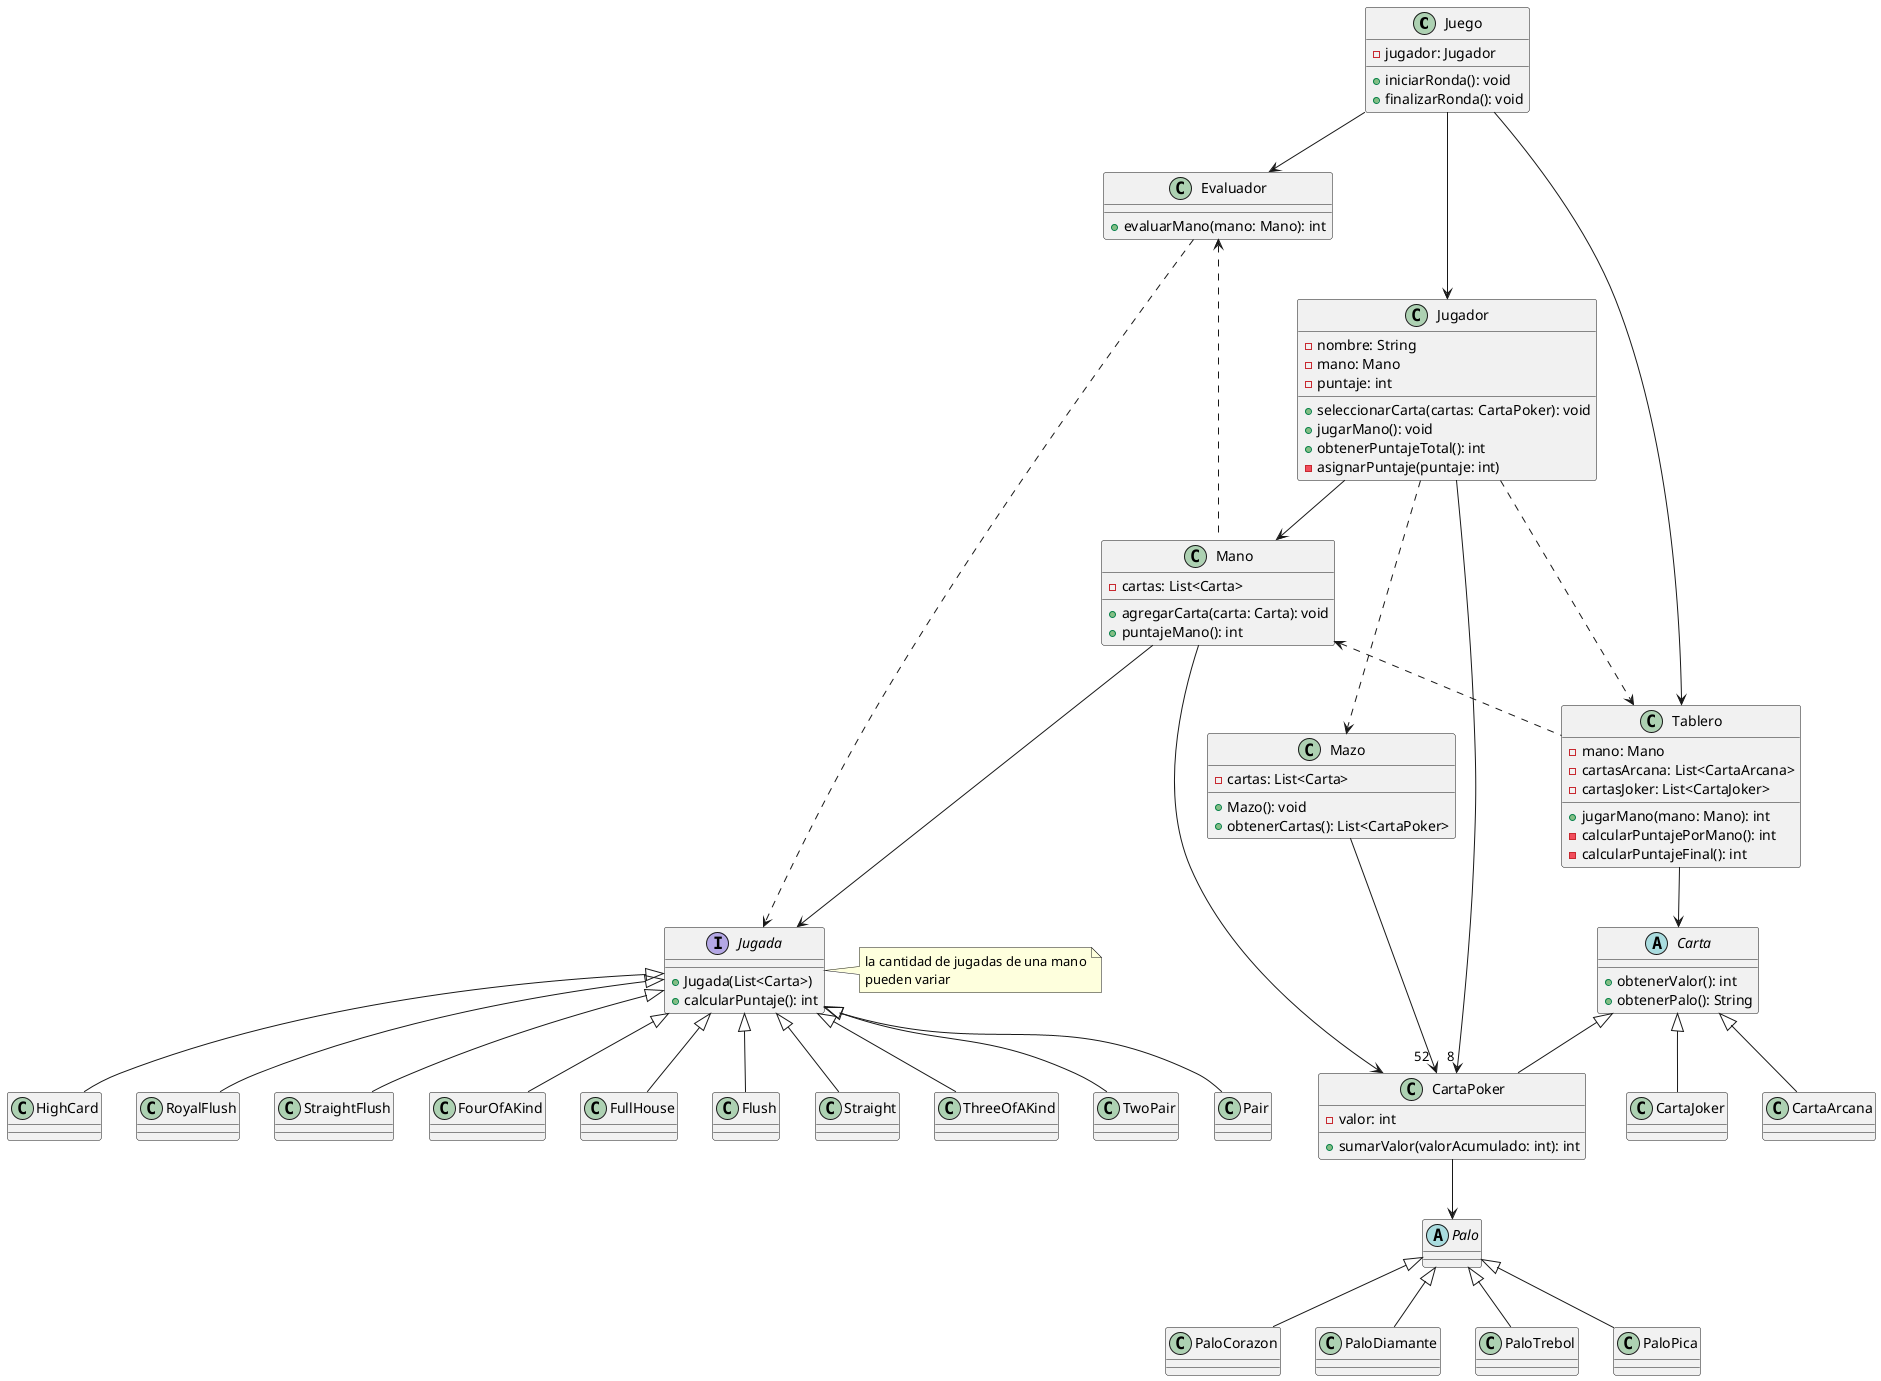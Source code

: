 @startuml
class Juego {
    - jugador: Jugador
    + iniciarRonda(): void
    + finalizarRonda(): void
}

class Jugador {
    - nombre: String
    - mano: Mano
    - puntaje: int

    +seleccionarCarta(cartas: CartaPoker): void
    +jugarMano(): void
    + obtenerPuntajeTotal(): int
/'
    + obtenerMano(): Mano
'/
    - asignarPuntaje(puntaje: int)

}

class Mano {
    - cartas: List<Carta>
    + agregarCarta(carta: Carta): void
    + puntajeMano(): int
}

abstract class Carta {

    + obtenerValor(): int
    + obtenerPalo(): String
}

class CartaPoker extends Carta{
    - valor: int
    +sumarValor(valorAcumulado: int): int
}

class CartaArcana extends Carta{
}

class CartaJoker extends Carta{
}

class Evaluador {
    + evaluarMano(mano: Mano): int
}

interface Jugada{
    +Jugada(List<Carta>)
    +calcularPuntaje(): int
}


class RoyalFlush extends Jugada{
}

class StraightFlush extends Jugada{
}

class FourOfAKind extends Jugada{
}

class FullHouse extends Jugada{
}

class Flush extends Jugada{
}

class Straight extends Jugada{
}

class ThreeOfAKind extends Jugada{
}

class TwoPair extends Jugada{
}

class Pair extends Jugada{
}

class HighCard extends Jugada{
}


abstract class Palo{
}

class PaloCorazon extends Palo{
}

class PaloDiamante extends Palo{
}

class PaloTrebol extends Palo{
}

class PaloPica extends Palo{
}

class Mazo{
    - cartas: List<Carta>
    +Mazo(): void
    +obtenerCartas(): List<CartaPoker>
}

class Tablero {
    - mano: Mano
    - cartasArcana: List<CartaArcana>
    - cartasJoker: List<CartaJoker>
    + jugarMano(mano: Mano): int
    - calcularPuntajePorMano(): int
    - calcularPuntajeFinal(): int
}

/'note right of Carta
    Falta implementar un mazo
    del cual el jugador obtiene
    las cartas al inicio de la ronda
end note'/
Jugador --> "8 " CartaPoker
Evaluador ..> Jugada
Juego ---> Jugador
Jugador --> Mano
Mano --> CartaPoker
Juego --> Evaluador
Evaluador <... Mano
Tablero --> Carta
Mano <.. Tablero
Jugador ..> Tablero
note right of Jugada
        la cantidad de jugadas de una mano
        pueden variar
end note
Mano ---> Jugada
Juego --> Tablero
Jugador ..> Mazo
Mazo --> "52 " CartaPoker
CartaPoker --> Palo

@enduml